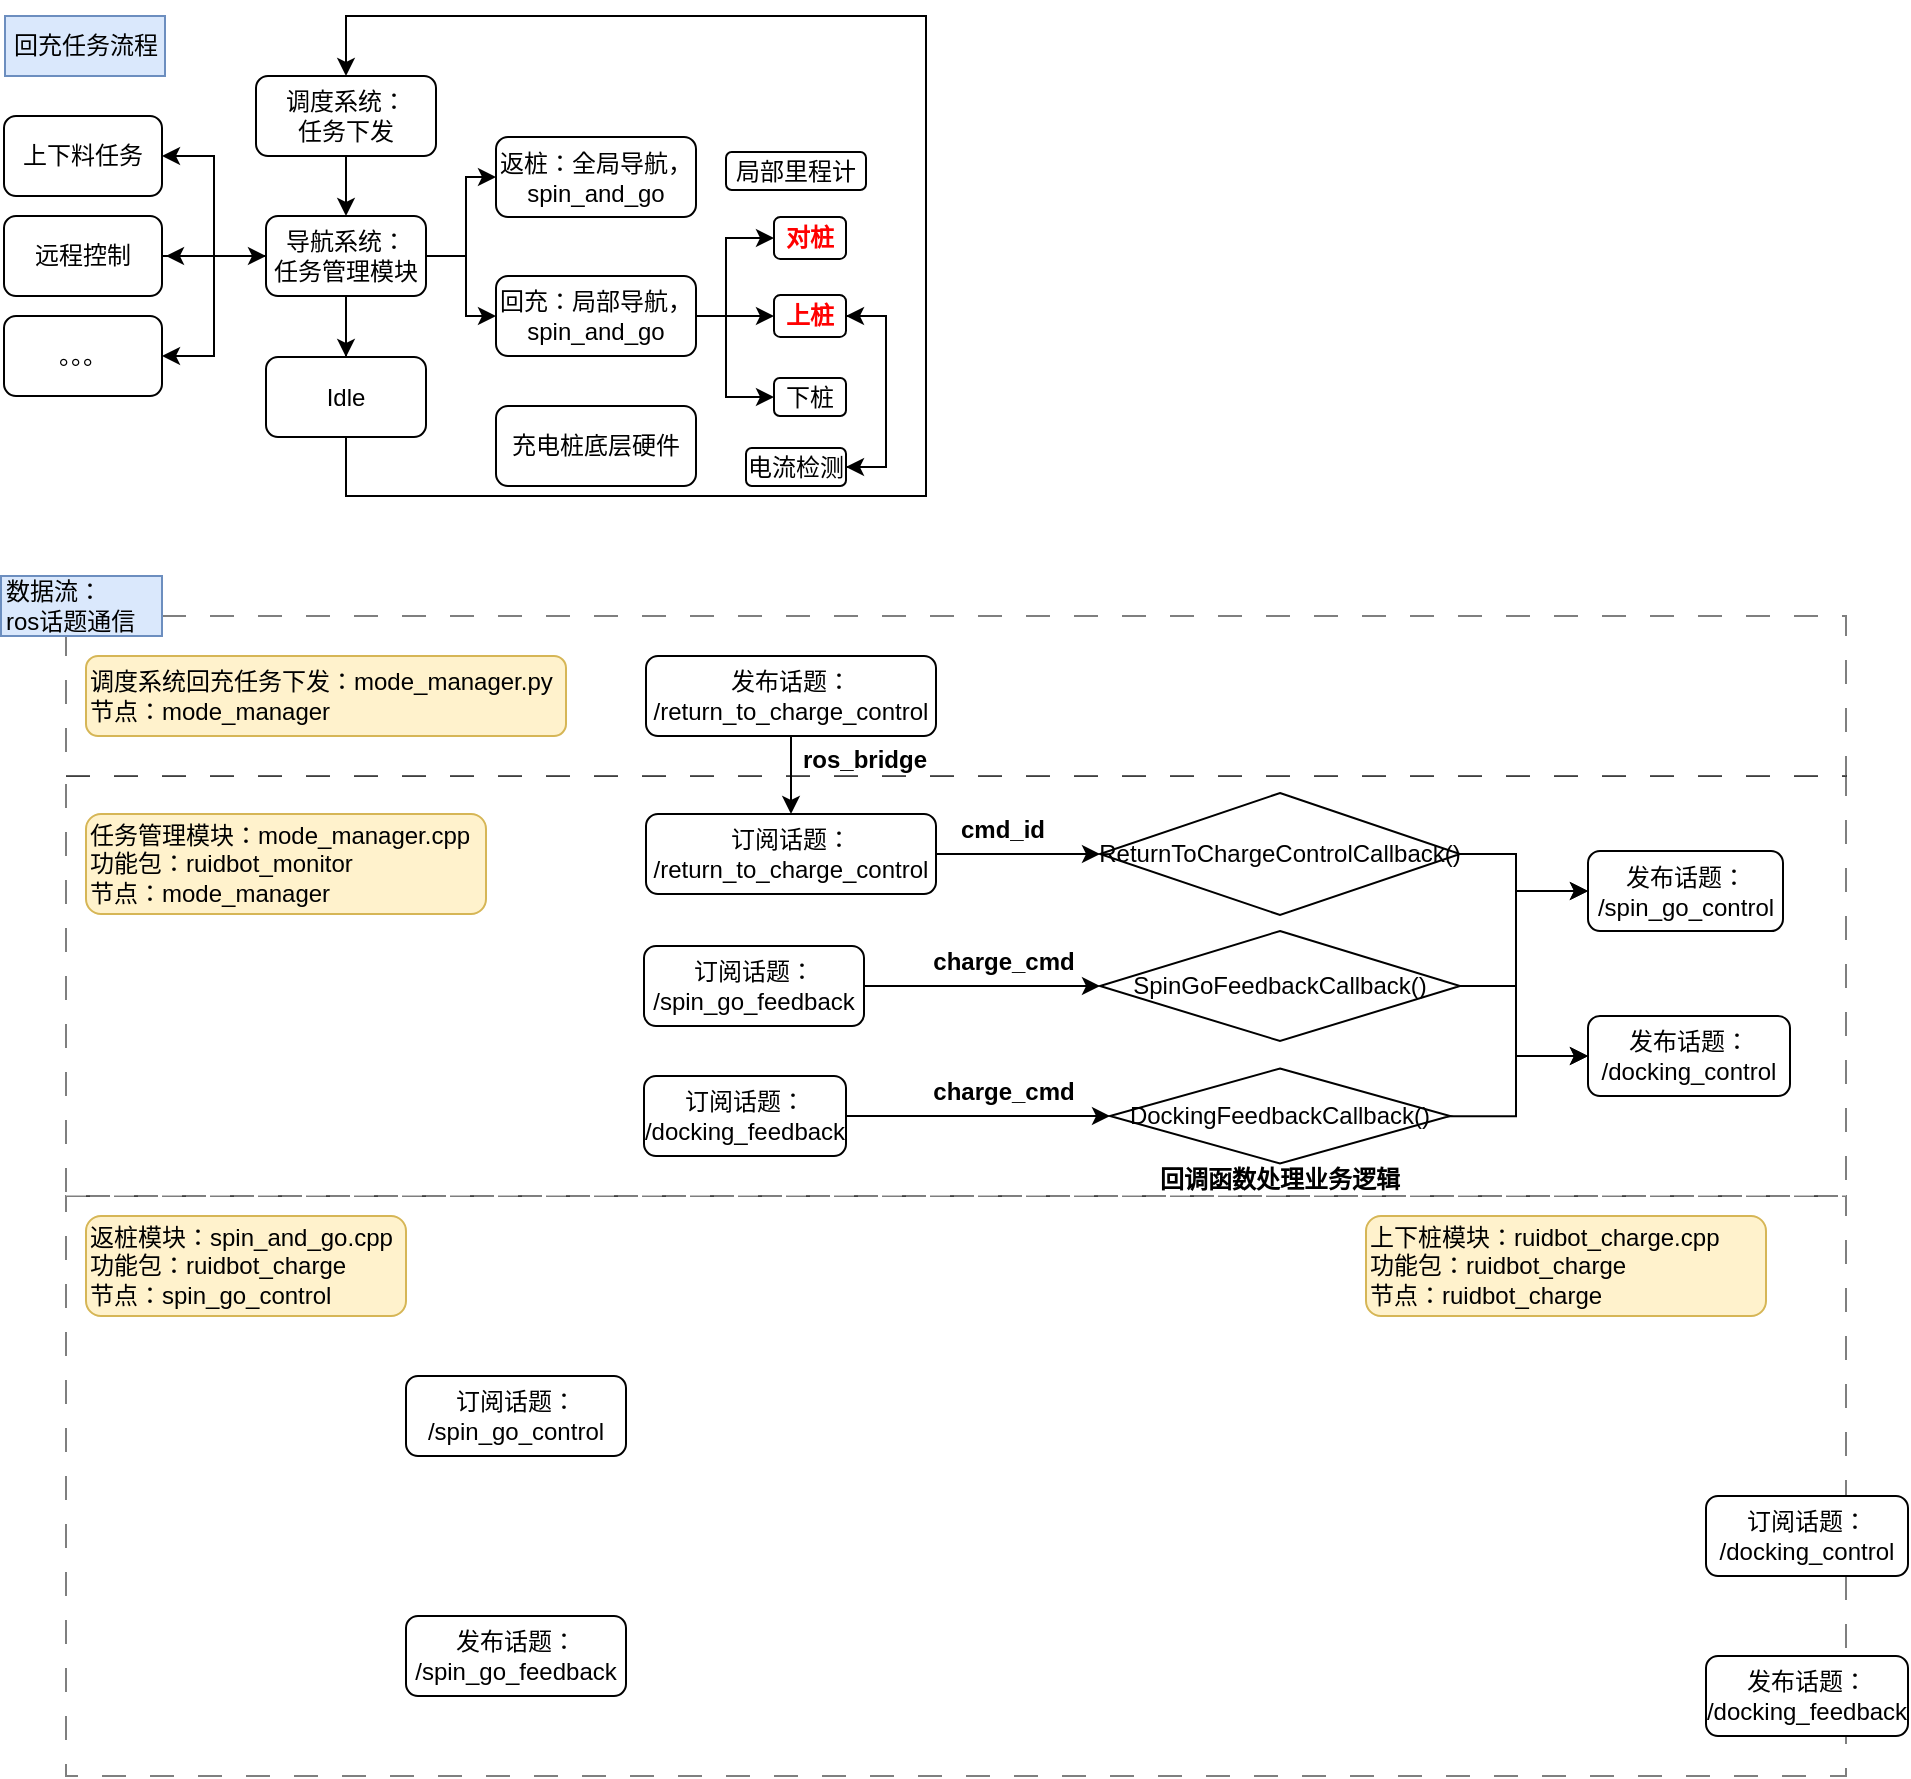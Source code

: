 <mxfile version="24.7.8">
  <diagram id="C5RBs43oDa-KdzZeNtuy" name="Page-1">
    <mxGraphModel dx="1034" dy="464" grid="1" gridSize="10" guides="1" tooltips="1" connect="1" arrows="1" fold="1" page="1" pageScale="1" pageWidth="827" pageHeight="1169" math="0" shadow="0">
      <root>
        <mxCell id="WIyWlLk6GJQsqaUBKTNV-0" />
        <mxCell id="WIyWlLk6GJQsqaUBKTNV-1" parent="WIyWlLk6GJQsqaUBKTNV-0" />
        <mxCell id="zxklBoet0KpgN6FVESHw-75" value="" style="rounded=0;whiteSpace=wrap;html=1;dashed=1;dashPattern=12 12;strokeWidth=1;perimeterSpacing=1;opacity=50;" vertex="1" parent="WIyWlLk6GJQsqaUBKTNV-1">
          <mxGeometry x="70" y="670" width="890" height="290" as="geometry" />
        </mxCell>
        <mxCell id="zxklBoet0KpgN6FVESHw-70" value="" style="rounded=0;whiteSpace=wrap;html=1;dashed=1;dashPattern=12 12;strokeWidth=1;perimeterSpacing=1;opacity=50;" vertex="1" parent="WIyWlLk6GJQsqaUBKTNV-1">
          <mxGeometry x="70" y="460" width="890" height="210" as="geometry" />
        </mxCell>
        <mxCell id="zxklBoet0KpgN6FVESHw-48" value="" style="rounded=0;whiteSpace=wrap;html=1;dashed=1;dashPattern=12 12;strokeWidth=1;perimeterSpacing=1;opacity=50;" vertex="1" parent="WIyWlLk6GJQsqaUBKTNV-1">
          <mxGeometry x="70" y="380" width="890" height="80" as="geometry" />
        </mxCell>
        <mxCell id="zxklBoet0KpgN6FVESHw-24" style="edgeStyle=orthogonalEdgeStyle;rounded=0;orthogonalLoop=1;jettySize=auto;html=1;entryX=0.5;entryY=0;entryDx=0;entryDy=0;" edge="1" parent="WIyWlLk6GJQsqaUBKTNV-1" source="WIyWlLk6GJQsqaUBKTNV-3">
          <mxGeometry relative="1" as="geometry">
            <mxPoint x="210" y="180" as="targetPoint" />
          </mxGeometry>
        </mxCell>
        <mxCell id="WIyWlLk6GJQsqaUBKTNV-3" value="调度系统：&lt;div&gt;任务下发&lt;/div&gt;" style="rounded=1;whiteSpace=wrap;html=1;fontSize=12;glass=0;strokeWidth=1;shadow=0;" parent="WIyWlLk6GJQsqaUBKTNV-1" vertex="1">
          <mxGeometry x="165" y="110" width="90" height="40" as="geometry" />
        </mxCell>
        <mxCell id="zxklBoet0KpgN6FVESHw-8" style="edgeStyle=orthogonalEdgeStyle;rounded=0;orthogonalLoop=1;jettySize=auto;html=1;entryX=1;entryY=0.5;entryDx=0;entryDy=0;exitX=0;exitY=0.5;exitDx=0;exitDy=0;" edge="1" parent="WIyWlLk6GJQsqaUBKTNV-1" source="zxklBoet0KpgN6FVESHw-27" target="zxklBoet0KpgN6FVESHw-7">
          <mxGeometry relative="1" as="geometry">
            <mxPoint x="140" y="220" as="sourcePoint" />
          </mxGeometry>
        </mxCell>
        <mxCell id="zxklBoet0KpgN6FVESHw-13" style="edgeStyle=orthogonalEdgeStyle;rounded=0;orthogonalLoop=1;jettySize=auto;html=1;entryX=0.5;entryY=0;entryDx=0;entryDy=0;" edge="1" parent="WIyWlLk6GJQsqaUBKTNV-1" target="WIyWlLk6GJQsqaUBKTNV-11">
          <mxGeometry relative="1" as="geometry">
            <mxPoint x="210" y="260" as="sourcePoint" />
            <mxPoint x="210" y="330" as="targetPoint" />
            <Array as="points">
              <mxPoint x="210" y="220" />
              <mxPoint x="210" y="220" />
            </Array>
          </mxGeometry>
        </mxCell>
        <mxCell id="WIyWlLk6GJQsqaUBKTNV-7" value="返桩：全局导航，&lt;div&gt;spin_and_go&lt;/div&gt;" style="rounded=1;whiteSpace=wrap;html=1;fontSize=12;glass=0;strokeWidth=1;shadow=0;" parent="WIyWlLk6GJQsqaUBKTNV-1" vertex="1">
          <mxGeometry x="285" y="140.5" width="100" height="40" as="geometry" />
        </mxCell>
        <mxCell id="zxklBoet0KpgN6FVESHw-14" style="edgeStyle=orthogonalEdgeStyle;rounded=0;orthogonalLoop=1;jettySize=auto;html=1;entryX=0.5;entryY=0;entryDx=0;entryDy=0;" edge="1" parent="WIyWlLk6GJQsqaUBKTNV-1" source="WIyWlLk6GJQsqaUBKTNV-11" target="WIyWlLk6GJQsqaUBKTNV-3">
          <mxGeometry relative="1" as="geometry">
            <Array as="points">
              <mxPoint x="210" y="320" />
              <mxPoint x="500" y="320" />
              <mxPoint x="500" y="80" />
              <mxPoint x="210" y="80" />
            </Array>
          </mxGeometry>
        </mxCell>
        <mxCell id="WIyWlLk6GJQsqaUBKTNV-11" value="Idle" style="rounded=1;whiteSpace=wrap;html=1;fontSize=12;glass=0;strokeWidth=1;shadow=0;" parent="WIyWlLk6GJQsqaUBKTNV-1" vertex="1">
          <mxGeometry x="170" y="250.5" width="80" height="40" as="geometry" />
        </mxCell>
        <mxCell id="zxklBoet0KpgN6FVESHw-79" style="edgeStyle=orthogonalEdgeStyle;rounded=0;orthogonalLoop=1;jettySize=auto;html=1;entryX=1;entryY=0.5;entryDx=0;entryDy=0;exitX=1;exitY=0.5;exitDx=0;exitDy=0;" edge="1" parent="WIyWlLk6GJQsqaUBKTNV-1" source="zxklBoet0KpgN6FVESHw-4" target="zxklBoet0KpgN6FVESHw-71">
          <mxGeometry relative="1" as="geometry">
            <Array as="points">
              <mxPoint x="480" y="230" />
              <mxPoint x="480" y="306" />
            </Array>
          </mxGeometry>
        </mxCell>
        <mxCell id="WIyWlLk6GJQsqaUBKTNV-12" value="下桩" style="rounded=1;whiteSpace=wrap;html=1;fontSize=12;glass=0;strokeWidth=1;shadow=0;" parent="WIyWlLk6GJQsqaUBKTNV-1" vertex="1">
          <mxGeometry x="424" y="261" width="36" height="19" as="geometry" />
        </mxCell>
        <mxCell id="zxklBoet0KpgN6FVESHw-0" value="&lt;b&gt;&lt;font color=&quot;#ff0000&quot;&gt;对桩&lt;/font&gt;&lt;/b&gt;" style="rounded=1;whiteSpace=wrap;html=1;fontSize=12;glass=0;strokeWidth=1;shadow=0;" vertex="1" parent="WIyWlLk6GJQsqaUBKTNV-1">
          <mxGeometry x="424" y="180.5" width="36" height="21" as="geometry" />
        </mxCell>
        <mxCell id="zxklBoet0KpgN6FVESHw-4" value="&lt;font color=&quot;#ff0000&quot;&gt;&lt;b&gt;上桩&lt;/b&gt;&lt;/font&gt;" style="rounded=1;whiteSpace=wrap;html=1;fontSize=12;glass=0;strokeWidth=1;shadow=0;" vertex="1" parent="WIyWlLk6GJQsqaUBKTNV-1">
          <mxGeometry x="424" y="219.5" width="36" height="21" as="geometry" />
        </mxCell>
        <mxCell id="zxklBoet0KpgN6FVESHw-11" style="edgeStyle=orthogonalEdgeStyle;rounded=0;orthogonalLoop=1;jettySize=auto;html=1;entryX=0;entryY=0.5;entryDx=0;entryDy=0;" edge="1" parent="WIyWlLk6GJQsqaUBKTNV-1" source="zxklBoet0KpgN6FVESHw-6" target="zxklBoet0KpgN6FVESHw-27">
          <mxGeometry relative="1" as="geometry">
            <mxPoint x="140" y="220" as="targetPoint" />
          </mxGeometry>
        </mxCell>
        <mxCell id="zxklBoet0KpgN6FVESHw-6" value="远程控制" style="rounded=1;whiteSpace=wrap;html=1;fontSize=12;glass=0;strokeWidth=1;shadow=0;" vertex="1" parent="WIyWlLk6GJQsqaUBKTNV-1">
          <mxGeometry x="39" y="180" width="79" height="40" as="geometry" />
        </mxCell>
        <mxCell id="zxklBoet0KpgN6FVESHw-7" value="上下料任务" style="rounded=1;whiteSpace=wrap;html=1;fontSize=12;glass=0;strokeWidth=1;shadow=0;" vertex="1" parent="WIyWlLk6GJQsqaUBKTNV-1">
          <mxGeometry x="39" y="130" width="79" height="40" as="geometry" />
        </mxCell>
        <mxCell id="zxklBoet0KpgN6FVESHw-16" value="" style="edgeStyle=orthogonalEdgeStyle;rounded=0;orthogonalLoop=1;jettySize=auto;html=1;entryX=0;entryY=0.5;entryDx=0;entryDy=0;exitX=1;exitY=0.5;exitDx=0;exitDy=0;" edge="1" parent="WIyWlLk6GJQsqaUBKTNV-1" source="zxklBoet0KpgN6FVESHw-27" target="zxklBoet0KpgN6FVESHw-15">
          <mxGeometry relative="1" as="geometry">
            <mxPoint x="281" y="220" as="sourcePoint" />
            <mxPoint x="435" y="320" as="targetPoint" />
          </mxGeometry>
        </mxCell>
        <mxCell id="zxklBoet0KpgN6FVESHw-20" style="edgeStyle=orthogonalEdgeStyle;rounded=0;orthogonalLoop=1;jettySize=auto;html=1;entryX=0;entryY=0.5;entryDx=0;entryDy=0;" edge="1" parent="WIyWlLk6GJQsqaUBKTNV-1" source="zxklBoet0KpgN6FVESHw-15" target="zxklBoet0KpgN6FVESHw-4">
          <mxGeometry relative="1" as="geometry" />
        </mxCell>
        <mxCell id="zxklBoet0KpgN6FVESHw-21" style="edgeStyle=orthogonalEdgeStyle;rounded=0;orthogonalLoop=1;jettySize=auto;html=1;entryX=0;entryY=0.5;entryDx=0;entryDy=0;" edge="1" parent="WIyWlLk6GJQsqaUBKTNV-1" source="zxklBoet0KpgN6FVESHw-15" target="zxklBoet0KpgN6FVESHw-0">
          <mxGeometry relative="1" as="geometry">
            <Array as="points">
              <mxPoint x="400" y="230" />
              <mxPoint x="400" y="191" />
            </Array>
          </mxGeometry>
        </mxCell>
        <mxCell id="zxklBoet0KpgN6FVESHw-23" style="edgeStyle=orthogonalEdgeStyle;rounded=0;orthogonalLoop=1;jettySize=auto;html=1;entryX=0;entryY=0.5;entryDx=0;entryDy=0;" edge="1" parent="WIyWlLk6GJQsqaUBKTNV-1" source="zxklBoet0KpgN6FVESHw-15" target="WIyWlLk6GJQsqaUBKTNV-12">
          <mxGeometry relative="1" as="geometry">
            <Array as="points">
              <mxPoint x="400" y="230" />
              <mxPoint x="400" y="270" />
            </Array>
          </mxGeometry>
        </mxCell>
        <mxCell id="zxklBoet0KpgN6FVESHw-15" value="回充：局部导航，&lt;div&gt;spin_and_go&lt;/div&gt;" style="rounded=1;whiteSpace=wrap;html=1;fontSize=12;glass=0;strokeWidth=1;shadow=0;" vertex="1" parent="WIyWlLk6GJQsqaUBKTNV-1">
          <mxGeometry x="285" y="210" width="100" height="40" as="geometry" />
        </mxCell>
        <mxCell id="zxklBoet0KpgN6FVESHw-17" value="。。。" style="rounded=1;whiteSpace=wrap;html=1;fontSize=12;glass=0;strokeWidth=1;shadow=0;" vertex="1" parent="WIyWlLk6GJQsqaUBKTNV-1">
          <mxGeometry x="39" y="230" width="79" height="40" as="geometry" />
        </mxCell>
        <mxCell id="zxklBoet0KpgN6FVESHw-25" value="回充任务流程" style="rounded=0;whiteSpace=wrap;html=1;fillColor=#dae8fc;strokeColor=#6c8ebf;" vertex="1" parent="WIyWlLk6GJQsqaUBKTNV-1">
          <mxGeometry x="39.5" y="80" width="80" height="30" as="geometry" />
        </mxCell>
        <mxCell id="zxklBoet0KpgN6FVESHw-26" value="数据流：&lt;div&gt;ros话题通信&lt;/div&gt;" style="rounded=0;whiteSpace=wrap;html=1;fillColor=#dae8fc;strokeColor=#6c8ebf;align=left;" vertex="1" parent="WIyWlLk6GJQsqaUBKTNV-1">
          <mxGeometry x="37.5" y="360" width="80.5" height="30" as="geometry" />
        </mxCell>
        <mxCell id="zxklBoet0KpgN6FVESHw-28" style="edgeStyle=orthogonalEdgeStyle;rounded=0;orthogonalLoop=1;jettySize=auto;html=1;entryX=0;entryY=0.5;entryDx=0;entryDy=0;" edge="1" parent="WIyWlLk6GJQsqaUBKTNV-1" source="zxklBoet0KpgN6FVESHw-27" target="WIyWlLk6GJQsqaUBKTNV-7">
          <mxGeometry relative="1" as="geometry">
            <Array as="points">
              <mxPoint x="270" y="200" />
              <mxPoint x="270" y="161" />
            </Array>
          </mxGeometry>
        </mxCell>
        <mxCell id="zxklBoet0KpgN6FVESHw-29" style="edgeStyle=orthogonalEdgeStyle;rounded=0;orthogonalLoop=1;jettySize=auto;html=1;" edge="1" parent="WIyWlLk6GJQsqaUBKTNV-1" source="zxklBoet0KpgN6FVESHw-27">
          <mxGeometry relative="1" as="geometry">
            <mxPoint x="120" y="200" as="targetPoint" />
          </mxGeometry>
        </mxCell>
        <mxCell id="zxklBoet0KpgN6FVESHw-30" style="edgeStyle=orthogonalEdgeStyle;rounded=0;orthogonalLoop=1;jettySize=auto;html=1;entryX=1;entryY=0.5;entryDx=0;entryDy=0;" edge="1" parent="WIyWlLk6GJQsqaUBKTNV-1" source="zxklBoet0KpgN6FVESHw-27" target="zxklBoet0KpgN6FVESHw-17">
          <mxGeometry relative="1" as="geometry" />
        </mxCell>
        <mxCell id="zxklBoet0KpgN6FVESHw-27" value="导航系统：&lt;div&gt;任务管理模块&lt;/div&gt;" style="rounded=1;whiteSpace=wrap;html=1;fontSize=12;glass=0;strokeWidth=1;shadow=0;" vertex="1" parent="WIyWlLk6GJQsqaUBKTNV-1">
          <mxGeometry x="170" y="180" width="80" height="40" as="geometry" />
        </mxCell>
        <mxCell id="zxklBoet0KpgN6FVESHw-53" style="edgeStyle=orthogonalEdgeStyle;rounded=0;orthogonalLoop=1;jettySize=auto;html=1;entryX=0;entryY=0.5;entryDx=0;entryDy=0;" edge="1" parent="WIyWlLk6GJQsqaUBKTNV-1" source="zxklBoet0KpgN6FVESHw-31" target="zxklBoet0KpgN6FVESHw-60">
          <mxGeometry relative="1" as="geometry">
            <mxPoint x="640" y="565" as="targetPoint" />
            <Array as="points" />
          </mxGeometry>
        </mxCell>
        <mxCell id="zxklBoet0KpgN6FVESHw-31" value="订阅话题：&lt;div&gt;/return_to_charge_control&lt;/div&gt;" style="rounded=1;whiteSpace=wrap;html=1;fontSize=12;glass=0;strokeWidth=1;shadow=0;" vertex="1" parent="WIyWlLk6GJQsqaUBKTNV-1">
          <mxGeometry x="360" y="479" width="145" height="40" as="geometry" />
        </mxCell>
        <mxCell id="zxklBoet0KpgN6FVESHw-32" value="发布话题：&lt;div&gt;/spin_go_control&lt;/div&gt;" style="rounded=1;whiteSpace=wrap;html=1;fontSize=12;glass=0;strokeWidth=1;shadow=0;" vertex="1" parent="WIyWlLk6GJQsqaUBKTNV-1">
          <mxGeometry x="831" y="497.5" width="97.5" height="40" as="geometry" />
        </mxCell>
        <mxCell id="zxklBoet0KpgN6FVESHw-33" value="&lt;div&gt;任务管理模块：mode_manager.cpp&lt;/div&gt;&lt;div&gt;功能包：ruidbot_monitor&lt;/div&gt;节点：mode_manager" style="rounded=1;whiteSpace=wrap;html=1;fontSize=12;glass=0;strokeWidth=1;shadow=0;align=left;fillColor=#fff2cc;strokeColor=#d6b656;" vertex="1" parent="WIyWlLk6GJQsqaUBKTNV-1">
          <mxGeometry x="80" y="479" width="200" height="50" as="geometry" />
        </mxCell>
        <mxCell id="zxklBoet0KpgN6FVESHw-34" value="发布话题：&lt;div&gt;/docking_control&lt;/div&gt;" style="rounded=1;whiteSpace=wrap;html=1;fontSize=12;glass=0;strokeWidth=1;shadow=0;" vertex="1" parent="WIyWlLk6GJQsqaUBKTNV-1">
          <mxGeometry x="831" y="580" width="101" height="40" as="geometry" />
        </mxCell>
        <mxCell id="zxklBoet0KpgN6FVESHw-35" value="&lt;div&gt;返桩模块：spin_and_go.cpp&lt;/div&gt;&lt;div&gt;功能包：ruidbot_charge&lt;/div&gt;节点：spin_go_control" style="rounded=1;whiteSpace=wrap;html=1;fontSize=12;glass=0;strokeWidth=1;shadow=0;align=left;fillColor=#fff2cc;strokeColor=#d6b656;" vertex="1" parent="WIyWlLk6GJQsqaUBKTNV-1">
          <mxGeometry x="80" y="680" width="160" height="50" as="geometry" />
        </mxCell>
        <mxCell id="zxklBoet0KpgN6FVESHw-36" value="订阅话题：&lt;div&gt;/spin_go_control&lt;/div&gt;" style="rounded=1;whiteSpace=wrap;html=1;fontSize=12;glass=0;strokeWidth=1;shadow=0;" vertex="1" parent="WIyWlLk6GJQsqaUBKTNV-1">
          <mxGeometry x="240" y="760" width="110" height="40" as="geometry" />
        </mxCell>
        <mxCell id="zxklBoet0KpgN6FVESHw-37" value="订阅话题：&lt;div&gt;/docking_control&lt;/div&gt;" style="rounded=1;whiteSpace=wrap;html=1;fontSize=12;glass=0;strokeWidth=1;shadow=0;" vertex="1" parent="WIyWlLk6GJQsqaUBKTNV-1">
          <mxGeometry x="890" y="820" width="101" height="40" as="geometry" />
        </mxCell>
        <mxCell id="zxklBoet0KpgN6FVESHw-38" value="发布话题：&lt;div&gt;/spin_go_feedback&lt;/div&gt;" style="rounded=1;whiteSpace=wrap;html=1;fontSize=12;glass=0;strokeWidth=1;shadow=0;" vertex="1" parent="WIyWlLk6GJQsqaUBKTNV-1">
          <mxGeometry x="240" y="880" width="110" height="40" as="geometry" />
        </mxCell>
        <mxCell id="zxklBoet0KpgN6FVESHw-39" value="&lt;div&gt;上下桩模块：ruidbot_charge.cpp&lt;/div&gt;&lt;div&gt;功能包：ruidbot_charge&lt;/div&gt;节点：ruidbot_charge" style="rounded=1;whiteSpace=wrap;html=1;fontSize=12;glass=0;strokeWidth=1;shadow=0;align=left;fillColor=#fff2cc;strokeColor=#d6b656;" vertex="1" parent="WIyWlLk6GJQsqaUBKTNV-1">
          <mxGeometry x="720" y="680" width="200" height="50" as="geometry" />
        </mxCell>
        <mxCell id="zxklBoet0KpgN6FVESHw-40" value="发布话题：&lt;div&gt;/docking_feedback&lt;/div&gt;" style="rounded=1;whiteSpace=wrap;html=1;fontSize=12;glass=0;strokeWidth=1;shadow=0;" vertex="1" parent="WIyWlLk6GJQsqaUBKTNV-1">
          <mxGeometry x="890" y="900" width="101" height="40" as="geometry" />
        </mxCell>
        <mxCell id="zxklBoet0KpgN6FVESHw-55" style="edgeStyle=orthogonalEdgeStyle;rounded=0;orthogonalLoop=1;jettySize=auto;html=1;entryX=0;entryY=0.5;entryDx=0;entryDy=0;" edge="1" parent="WIyWlLk6GJQsqaUBKTNV-1" source="zxklBoet0KpgN6FVESHw-41" target="zxklBoet0KpgN6FVESHw-62">
          <mxGeometry relative="1" as="geometry">
            <mxPoint x="640" y="565" as="targetPoint" />
            <Array as="points" />
          </mxGeometry>
        </mxCell>
        <mxCell id="zxklBoet0KpgN6FVESHw-41" value="订阅话题：&lt;div&gt;/docking_feedback&lt;/div&gt;" style="rounded=1;whiteSpace=wrap;html=1;fontSize=12;glass=0;strokeWidth=1;shadow=0;" vertex="1" parent="WIyWlLk6GJQsqaUBKTNV-1">
          <mxGeometry x="359" y="610" width="101" height="40" as="geometry" />
        </mxCell>
        <mxCell id="zxklBoet0KpgN6FVESHw-54" style="edgeStyle=orthogonalEdgeStyle;rounded=0;orthogonalLoop=1;jettySize=auto;html=1;entryX=0;entryY=0.5;entryDx=0;entryDy=0;" edge="1" parent="WIyWlLk6GJQsqaUBKTNV-1" source="zxklBoet0KpgN6FVESHw-42" target="zxklBoet0KpgN6FVESHw-61">
          <mxGeometry relative="1" as="geometry">
            <mxPoint x="650" y="565" as="targetPoint" />
          </mxGeometry>
        </mxCell>
        <mxCell id="zxklBoet0KpgN6FVESHw-42" value="订阅话题：&lt;div&gt;/spin_go_feedback&lt;/div&gt;" style="rounded=1;whiteSpace=wrap;html=1;fontSize=12;glass=0;strokeWidth=1;shadow=0;" vertex="1" parent="WIyWlLk6GJQsqaUBKTNV-1">
          <mxGeometry x="359" y="545" width="110" height="40" as="geometry" />
        </mxCell>
        <mxCell id="zxklBoet0KpgN6FVESHw-43" value="&lt;div&gt;调度系统回充任务下发：mode_manager.py&lt;/div&gt;节点：mode_manager" style="rounded=1;whiteSpace=wrap;html=1;fontSize=12;glass=0;strokeWidth=1;shadow=0;align=left;fillColor=#fff2cc;strokeColor=#d6b656;" vertex="1" parent="WIyWlLk6GJQsqaUBKTNV-1">
          <mxGeometry x="80" y="400" width="240" height="40" as="geometry" />
        </mxCell>
        <mxCell id="zxklBoet0KpgN6FVESHw-45" style="edgeStyle=orthogonalEdgeStyle;rounded=0;orthogonalLoop=1;jettySize=auto;html=1;entryX=0.5;entryY=0;entryDx=0;entryDy=0;" edge="1" parent="WIyWlLk6GJQsqaUBKTNV-1" source="zxklBoet0KpgN6FVESHw-44" target="zxklBoet0KpgN6FVESHw-31">
          <mxGeometry relative="1" as="geometry" />
        </mxCell>
        <mxCell id="zxklBoet0KpgN6FVESHw-44" value="发布话题：&lt;div&gt;/return_to_charge_control&lt;/div&gt;" style="rounded=1;whiteSpace=wrap;html=1;fontSize=12;glass=0;strokeWidth=1;shadow=0;" vertex="1" parent="WIyWlLk6GJQsqaUBKTNV-1">
          <mxGeometry x="360" y="400" width="145" height="40" as="geometry" />
        </mxCell>
        <mxCell id="zxklBoet0KpgN6FVESHw-46" value="&lt;b&gt;ros_bridge&lt;/b&gt;" style="text;strokeColor=none;align=center;fillColor=none;html=1;verticalAlign=middle;whiteSpace=wrap;rounded=0;" vertex="1" parent="WIyWlLk6GJQsqaUBKTNV-1">
          <mxGeometry x="439" y="444" width="61" height="16" as="geometry" />
        </mxCell>
        <mxCell id="zxklBoet0KpgN6FVESHw-57" value="&lt;b&gt;cmd_id&lt;/b&gt;" style="text;strokeColor=none;align=center;fillColor=none;html=1;verticalAlign=middle;whiteSpace=wrap;rounded=0;" vertex="1" parent="WIyWlLk6GJQsqaUBKTNV-1">
          <mxGeometry x="508" y="479" width="61" height="16" as="geometry" />
        </mxCell>
        <mxCell id="zxklBoet0KpgN6FVESHw-58" value="&lt;b&gt;charge_cmd&lt;/b&gt;" style="text;strokeColor=none;align=center;fillColor=none;html=1;verticalAlign=middle;whiteSpace=wrap;rounded=0;" vertex="1" parent="WIyWlLk6GJQsqaUBKTNV-1">
          <mxGeometry x="498.5" y="545" width="80" height="16" as="geometry" />
        </mxCell>
        <mxCell id="zxklBoet0KpgN6FVESHw-59" value="&lt;b&gt;charge_cmd&lt;/b&gt;" style="text;strokeColor=none;align=center;fillColor=none;html=1;verticalAlign=middle;whiteSpace=wrap;rounded=0;" vertex="1" parent="WIyWlLk6GJQsqaUBKTNV-1">
          <mxGeometry x="498.5" y="610" width="80" height="16" as="geometry" />
        </mxCell>
        <mxCell id="zxklBoet0KpgN6FVESHw-66" style="edgeStyle=orthogonalEdgeStyle;rounded=0;orthogonalLoop=1;jettySize=auto;html=1;entryX=0;entryY=0.5;entryDx=0;entryDy=0;" edge="1" parent="WIyWlLk6GJQsqaUBKTNV-1" target="zxklBoet0KpgN6FVESHw-32">
          <mxGeometry relative="1" as="geometry">
            <mxPoint x="830" y="517.5" as="targetPoint" />
            <mxPoint x="762" y="499" as="sourcePoint" />
            <Array as="points">
              <mxPoint x="795" y="499" />
              <mxPoint x="795" y="518" />
            </Array>
          </mxGeometry>
        </mxCell>
        <mxCell id="zxklBoet0KpgN6FVESHw-67" style="edgeStyle=orthogonalEdgeStyle;rounded=0;orthogonalLoop=1;jettySize=auto;html=1;entryX=0;entryY=0.5;entryDx=0;entryDy=0;" edge="1" parent="WIyWlLk6GJQsqaUBKTNV-1" target="zxklBoet0KpgN6FVESHw-34">
          <mxGeometry relative="1" as="geometry">
            <mxPoint x="762" y="499" as="sourcePoint" />
            <mxPoint x="826" y="600" as="targetPoint" />
            <Array as="points">
              <mxPoint x="795" y="499" />
              <mxPoint x="795" y="600" />
            </Array>
          </mxGeometry>
        </mxCell>
        <mxCell id="zxklBoet0KpgN6FVESHw-60" value="&lt;div&gt;&lt;span style=&quot;text-align: left;&quot;&gt;ReturnToChargeControlCallback()&lt;/span&gt;&lt;/div&gt;" style="rhombus;whiteSpace=wrap;html=1;" vertex="1" parent="WIyWlLk6GJQsqaUBKTNV-1">
          <mxGeometry x="587" y="468.5" width="180" height="61" as="geometry" />
        </mxCell>
        <mxCell id="zxklBoet0KpgN6FVESHw-64" style="edgeStyle=orthogonalEdgeStyle;rounded=0;orthogonalLoop=1;jettySize=auto;html=1;entryX=0;entryY=0.5;entryDx=0;entryDy=0;" edge="1" parent="WIyWlLk6GJQsqaUBKTNV-1" source="zxklBoet0KpgN6FVESHw-61" target="zxklBoet0KpgN6FVESHw-34">
          <mxGeometry relative="1" as="geometry">
            <Array as="points">
              <mxPoint x="795" y="565" />
              <mxPoint x="795" y="600" />
            </Array>
          </mxGeometry>
        </mxCell>
        <mxCell id="zxklBoet0KpgN6FVESHw-61" value="&lt;span style=&quot;text-align: left; background-color: initial;&quot;&gt;SpinGoFeedbackCallback()&lt;/span&gt;" style="rhombus;whiteSpace=wrap;html=1;" vertex="1" parent="WIyWlLk6GJQsqaUBKTNV-1">
          <mxGeometry x="587" y="537.5" width="180" height="55" as="geometry" />
        </mxCell>
        <mxCell id="zxklBoet0KpgN6FVESHw-68" style="edgeStyle=orthogonalEdgeStyle;rounded=0;orthogonalLoop=1;jettySize=auto;html=1;entryX=0;entryY=0.5;entryDx=0;entryDy=0;" edge="1" parent="WIyWlLk6GJQsqaUBKTNV-1" target="zxklBoet0KpgN6FVESHw-32">
          <mxGeometry relative="1" as="geometry">
            <mxPoint x="759.642" y="630.1" as="sourcePoint" />
            <mxPoint x="829" y="517.5" as="targetPoint" />
            <Array as="points">
              <mxPoint x="795" y="630" />
              <mxPoint x="795" y="518" />
            </Array>
          </mxGeometry>
        </mxCell>
        <mxCell id="zxklBoet0KpgN6FVESHw-62" value="&lt;span style=&quot;text-align: left; background-color: initial;&quot;&gt;DockingFeedbackCallback()&lt;/span&gt;" style="rhombus;whiteSpace=wrap;html=1;" vertex="1" parent="WIyWlLk6GJQsqaUBKTNV-1">
          <mxGeometry x="592" y="606.25" width="170" height="47.5" as="geometry" />
        </mxCell>
        <mxCell id="zxklBoet0KpgN6FVESHw-69" value="&lt;b&gt;回调函数处理业务逻辑&lt;/b&gt;" style="text;strokeColor=none;align=center;fillColor=none;html=1;verticalAlign=middle;whiteSpace=wrap;rounded=0;" vertex="1" parent="WIyWlLk6GJQsqaUBKTNV-1">
          <mxGeometry x="615.25" y="654" width="123.5" height="16" as="geometry" />
        </mxCell>
        <mxCell id="zxklBoet0KpgN6FVESHw-78" style="edgeStyle=orthogonalEdgeStyle;rounded=0;orthogonalLoop=1;jettySize=auto;html=1;entryX=1;entryY=0.5;entryDx=0;entryDy=0;" edge="1" parent="WIyWlLk6GJQsqaUBKTNV-1" source="zxklBoet0KpgN6FVESHw-71" target="zxklBoet0KpgN6FVESHw-4">
          <mxGeometry relative="1" as="geometry">
            <Array as="points">
              <mxPoint x="480" y="305.5" />
              <mxPoint x="480" y="230" />
            </Array>
          </mxGeometry>
        </mxCell>
        <mxCell id="zxklBoet0KpgN6FVESHw-71" value="电流检测" style="rounded=1;whiteSpace=wrap;html=1;fontSize=12;glass=0;strokeWidth=1;shadow=0;" vertex="1" parent="WIyWlLk6GJQsqaUBKTNV-1">
          <mxGeometry x="410" y="296" width="50" height="19" as="geometry" />
        </mxCell>
        <mxCell id="zxklBoet0KpgN6FVESHw-72" value="充电桩底层硬件" style="rounded=1;whiteSpace=wrap;html=1;fontSize=12;glass=0;strokeWidth=1;shadow=0;" vertex="1" parent="WIyWlLk6GJQsqaUBKTNV-1">
          <mxGeometry x="285" y="275" width="100" height="40" as="geometry" />
        </mxCell>
        <mxCell id="zxklBoet0KpgN6FVESHw-73" value="局部里程计" style="rounded=1;whiteSpace=wrap;html=1;fontSize=12;glass=0;strokeWidth=1;shadow=0;" vertex="1" parent="WIyWlLk6GJQsqaUBKTNV-1">
          <mxGeometry x="400" y="148" width="70" height="19" as="geometry" />
        </mxCell>
      </root>
    </mxGraphModel>
  </diagram>
</mxfile>
